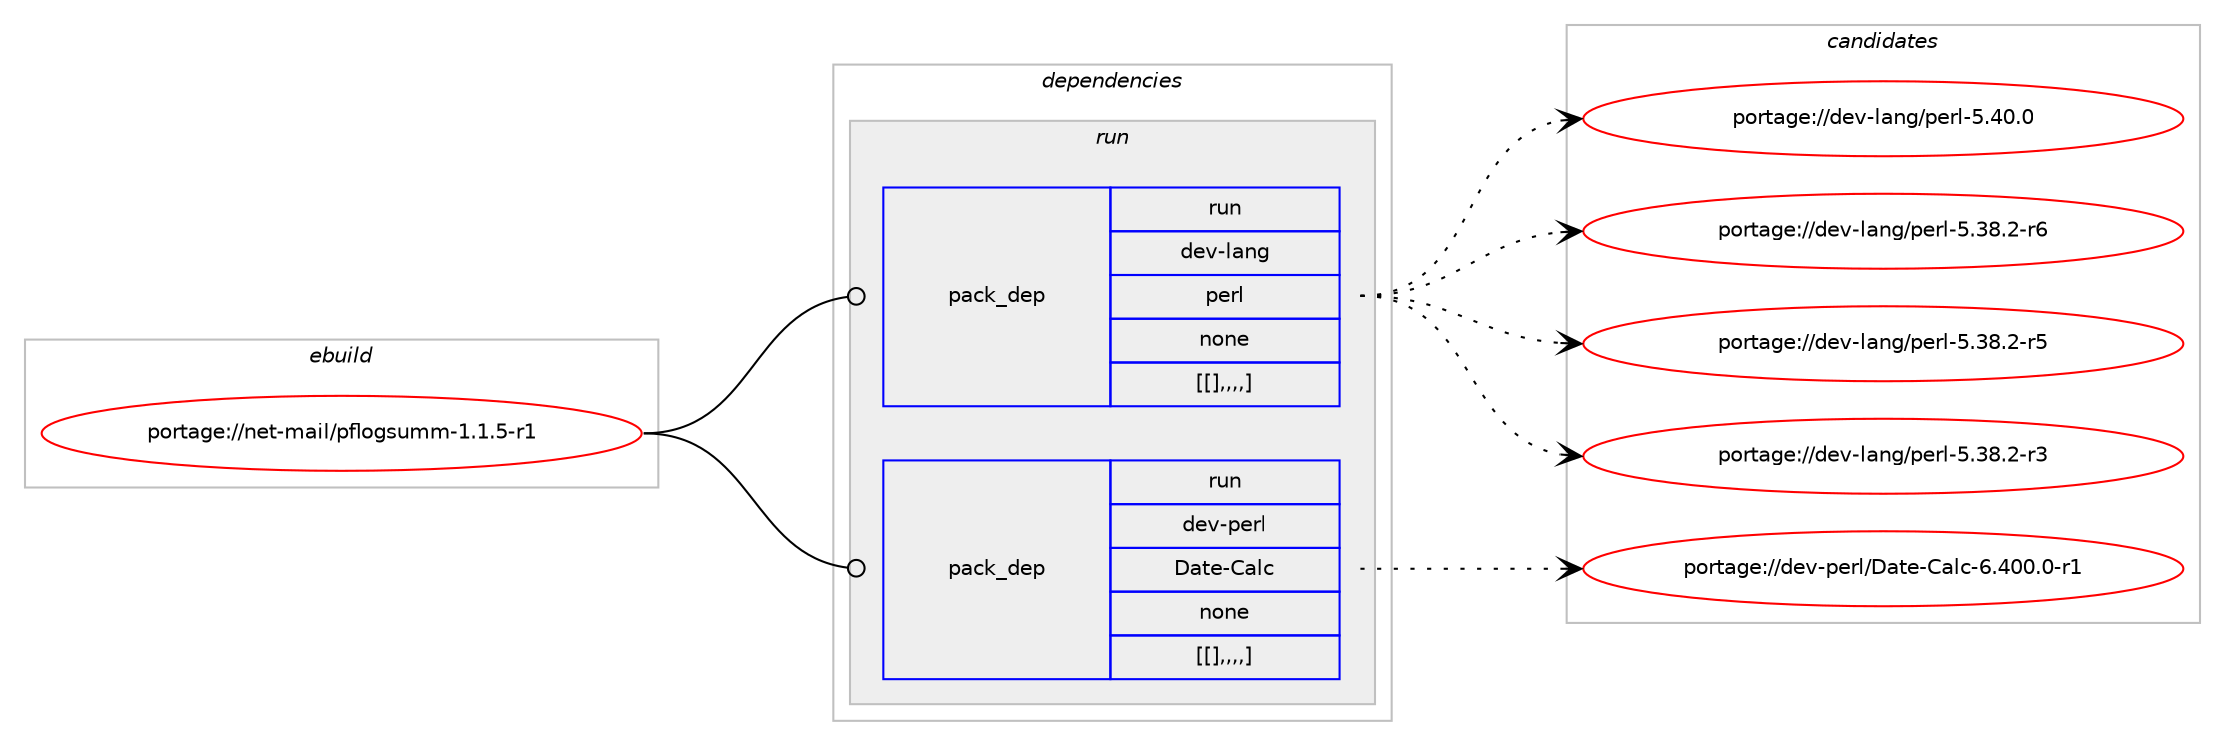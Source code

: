 digraph prolog {

# *************
# Graph options
# *************

newrank=true;
concentrate=true;
compound=true;
graph [rankdir=LR,fontname=Helvetica,fontsize=10,ranksep=1.5];#, ranksep=2.5, nodesep=0.2];
edge  [arrowhead=vee];
node  [fontname=Helvetica,fontsize=10];

# **********
# The ebuild
# **********

subgraph cluster_leftcol {
color=gray;
label=<<i>ebuild</i>>;
id [label="portage://net-mail/pflogsumm-1.1.5-r1", color=red, width=4, href="../net-mail/pflogsumm-1.1.5-r1.svg"];
}

# ****************
# The dependencies
# ****************

subgraph cluster_midcol {
color=gray;
label=<<i>dependencies</i>>;
subgraph cluster_compile {
fillcolor="#eeeeee";
style=filled;
label=<<i>compile</i>>;
}
subgraph cluster_compileandrun {
fillcolor="#eeeeee";
style=filled;
label=<<i>compile and run</i>>;
}
subgraph cluster_run {
fillcolor="#eeeeee";
style=filled;
label=<<i>run</i>>;
subgraph pack79 {
dependency122 [label=<<TABLE BORDER="0" CELLBORDER="1" CELLSPACING="0" CELLPADDING="4" WIDTH="220"><TR><TD ROWSPAN="6" CELLPADDING="30">pack_dep</TD></TR><TR><TD WIDTH="110">run</TD></TR><TR><TD>dev-lang</TD></TR><TR><TD>perl</TD></TR><TR><TD>none</TD></TR><TR><TD>[[],,,,]</TD></TR></TABLE>>, shape=none, color=blue];
}
id:e -> dependency122:w [weight=20,style="solid",arrowhead="odot"];
subgraph pack100 {
dependency161 [label=<<TABLE BORDER="0" CELLBORDER="1" CELLSPACING="0" CELLPADDING="4" WIDTH="220"><TR><TD ROWSPAN="6" CELLPADDING="30">pack_dep</TD></TR><TR><TD WIDTH="110">run</TD></TR><TR><TD>dev-perl</TD></TR><TR><TD>Date-Calc</TD></TR><TR><TD>none</TD></TR><TR><TD>[[],,,,]</TD></TR></TABLE>>, shape=none, color=blue];
}
id:e -> dependency161:w [weight=20,style="solid",arrowhead="odot"];
}
}

# **************
# The candidates
# **************

subgraph cluster_choices {
rank=same;
color=gray;
label=<<i>candidates</i>>;

subgraph choice46 {
color=black;
nodesep=1;
choice10010111845108971101034711210111410845534652484648 [label="portage://dev-lang/perl-5.40.0", color=red, width=4,href="../dev-lang/perl-5.40.0.svg"];
choice100101118451089711010347112101114108455346515646504511454 [label="portage://dev-lang/perl-5.38.2-r6", color=red, width=4,href="../dev-lang/perl-5.38.2-r6.svg"];
choice100101118451089711010347112101114108455346515646504511453 [label="portage://dev-lang/perl-5.38.2-r5", color=red, width=4,href="../dev-lang/perl-5.38.2-r5.svg"];
choice100101118451089711010347112101114108455346515646504511451 [label="portage://dev-lang/perl-5.38.2-r3", color=red, width=4,href="../dev-lang/perl-5.38.2-r3.svg"];
dependency122:e -> choice10010111845108971101034711210111410845534652484648:w [style=dotted,weight="100"];
dependency122:e -> choice100101118451089711010347112101114108455346515646504511454:w [style=dotted,weight="100"];
dependency122:e -> choice100101118451089711010347112101114108455346515646504511453:w [style=dotted,weight="100"];
dependency122:e -> choice100101118451089711010347112101114108455346515646504511451:w [style=dotted,weight="100"];
}
subgraph choice59 {
color=black;
nodesep=1;
choice100101118451121011141084768971161014567971089945544652484846484511449 [label="portage://dev-perl/Date-Calc-6.400.0-r1", color=red, width=4,href="../dev-perl/Date-Calc-6.400.0-r1.svg"];
dependency161:e -> choice100101118451121011141084768971161014567971089945544652484846484511449:w [style=dotted,weight="100"];
}
}

}

